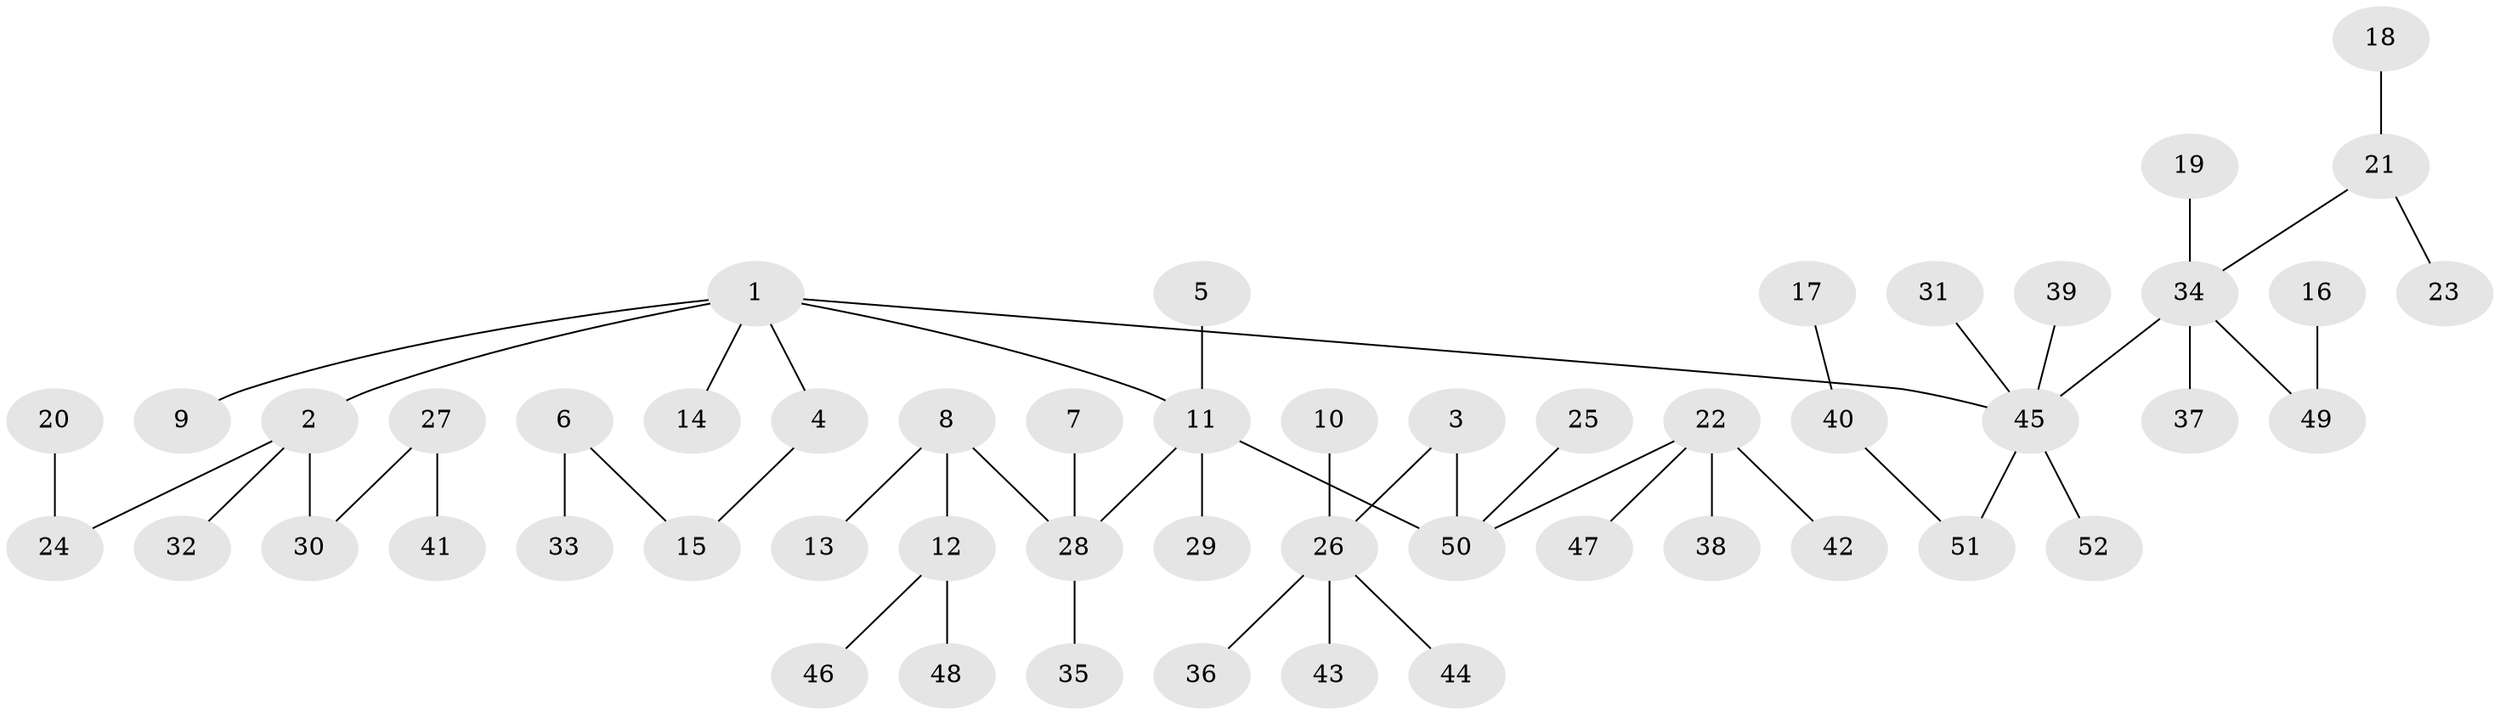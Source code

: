 // original degree distribution, {6: 0.028846153846153848, 7: 0.009615384615384616, 2: 0.21153846153846154, 4: 0.0673076923076923, 3: 0.16346153846153846, 5: 0.009615384615384616, 1: 0.5096153846153846}
// Generated by graph-tools (version 1.1) at 2025/50/03/09/25 03:50:16]
// undirected, 52 vertices, 51 edges
graph export_dot {
graph [start="1"]
  node [color=gray90,style=filled];
  1;
  2;
  3;
  4;
  5;
  6;
  7;
  8;
  9;
  10;
  11;
  12;
  13;
  14;
  15;
  16;
  17;
  18;
  19;
  20;
  21;
  22;
  23;
  24;
  25;
  26;
  27;
  28;
  29;
  30;
  31;
  32;
  33;
  34;
  35;
  36;
  37;
  38;
  39;
  40;
  41;
  42;
  43;
  44;
  45;
  46;
  47;
  48;
  49;
  50;
  51;
  52;
  1 -- 2 [weight=1.0];
  1 -- 4 [weight=1.0];
  1 -- 9 [weight=1.0];
  1 -- 11 [weight=1.0];
  1 -- 14 [weight=1.0];
  1 -- 45 [weight=1.0];
  2 -- 24 [weight=1.0];
  2 -- 30 [weight=1.0];
  2 -- 32 [weight=1.0];
  3 -- 26 [weight=1.0];
  3 -- 50 [weight=1.0];
  4 -- 15 [weight=1.0];
  5 -- 11 [weight=1.0];
  6 -- 15 [weight=1.0];
  6 -- 33 [weight=1.0];
  7 -- 28 [weight=1.0];
  8 -- 12 [weight=1.0];
  8 -- 13 [weight=1.0];
  8 -- 28 [weight=1.0];
  10 -- 26 [weight=1.0];
  11 -- 28 [weight=1.0];
  11 -- 29 [weight=1.0];
  11 -- 50 [weight=1.0];
  12 -- 46 [weight=1.0];
  12 -- 48 [weight=1.0];
  16 -- 49 [weight=1.0];
  17 -- 40 [weight=1.0];
  18 -- 21 [weight=1.0];
  19 -- 34 [weight=1.0];
  20 -- 24 [weight=1.0];
  21 -- 23 [weight=1.0];
  21 -- 34 [weight=1.0];
  22 -- 38 [weight=1.0];
  22 -- 42 [weight=1.0];
  22 -- 47 [weight=1.0];
  22 -- 50 [weight=1.0];
  25 -- 50 [weight=1.0];
  26 -- 36 [weight=1.0];
  26 -- 43 [weight=1.0];
  26 -- 44 [weight=1.0];
  27 -- 30 [weight=1.0];
  27 -- 41 [weight=1.0];
  28 -- 35 [weight=1.0];
  31 -- 45 [weight=1.0];
  34 -- 37 [weight=1.0];
  34 -- 45 [weight=1.0];
  34 -- 49 [weight=1.0];
  39 -- 45 [weight=1.0];
  40 -- 51 [weight=1.0];
  45 -- 51 [weight=1.0];
  45 -- 52 [weight=1.0];
}
